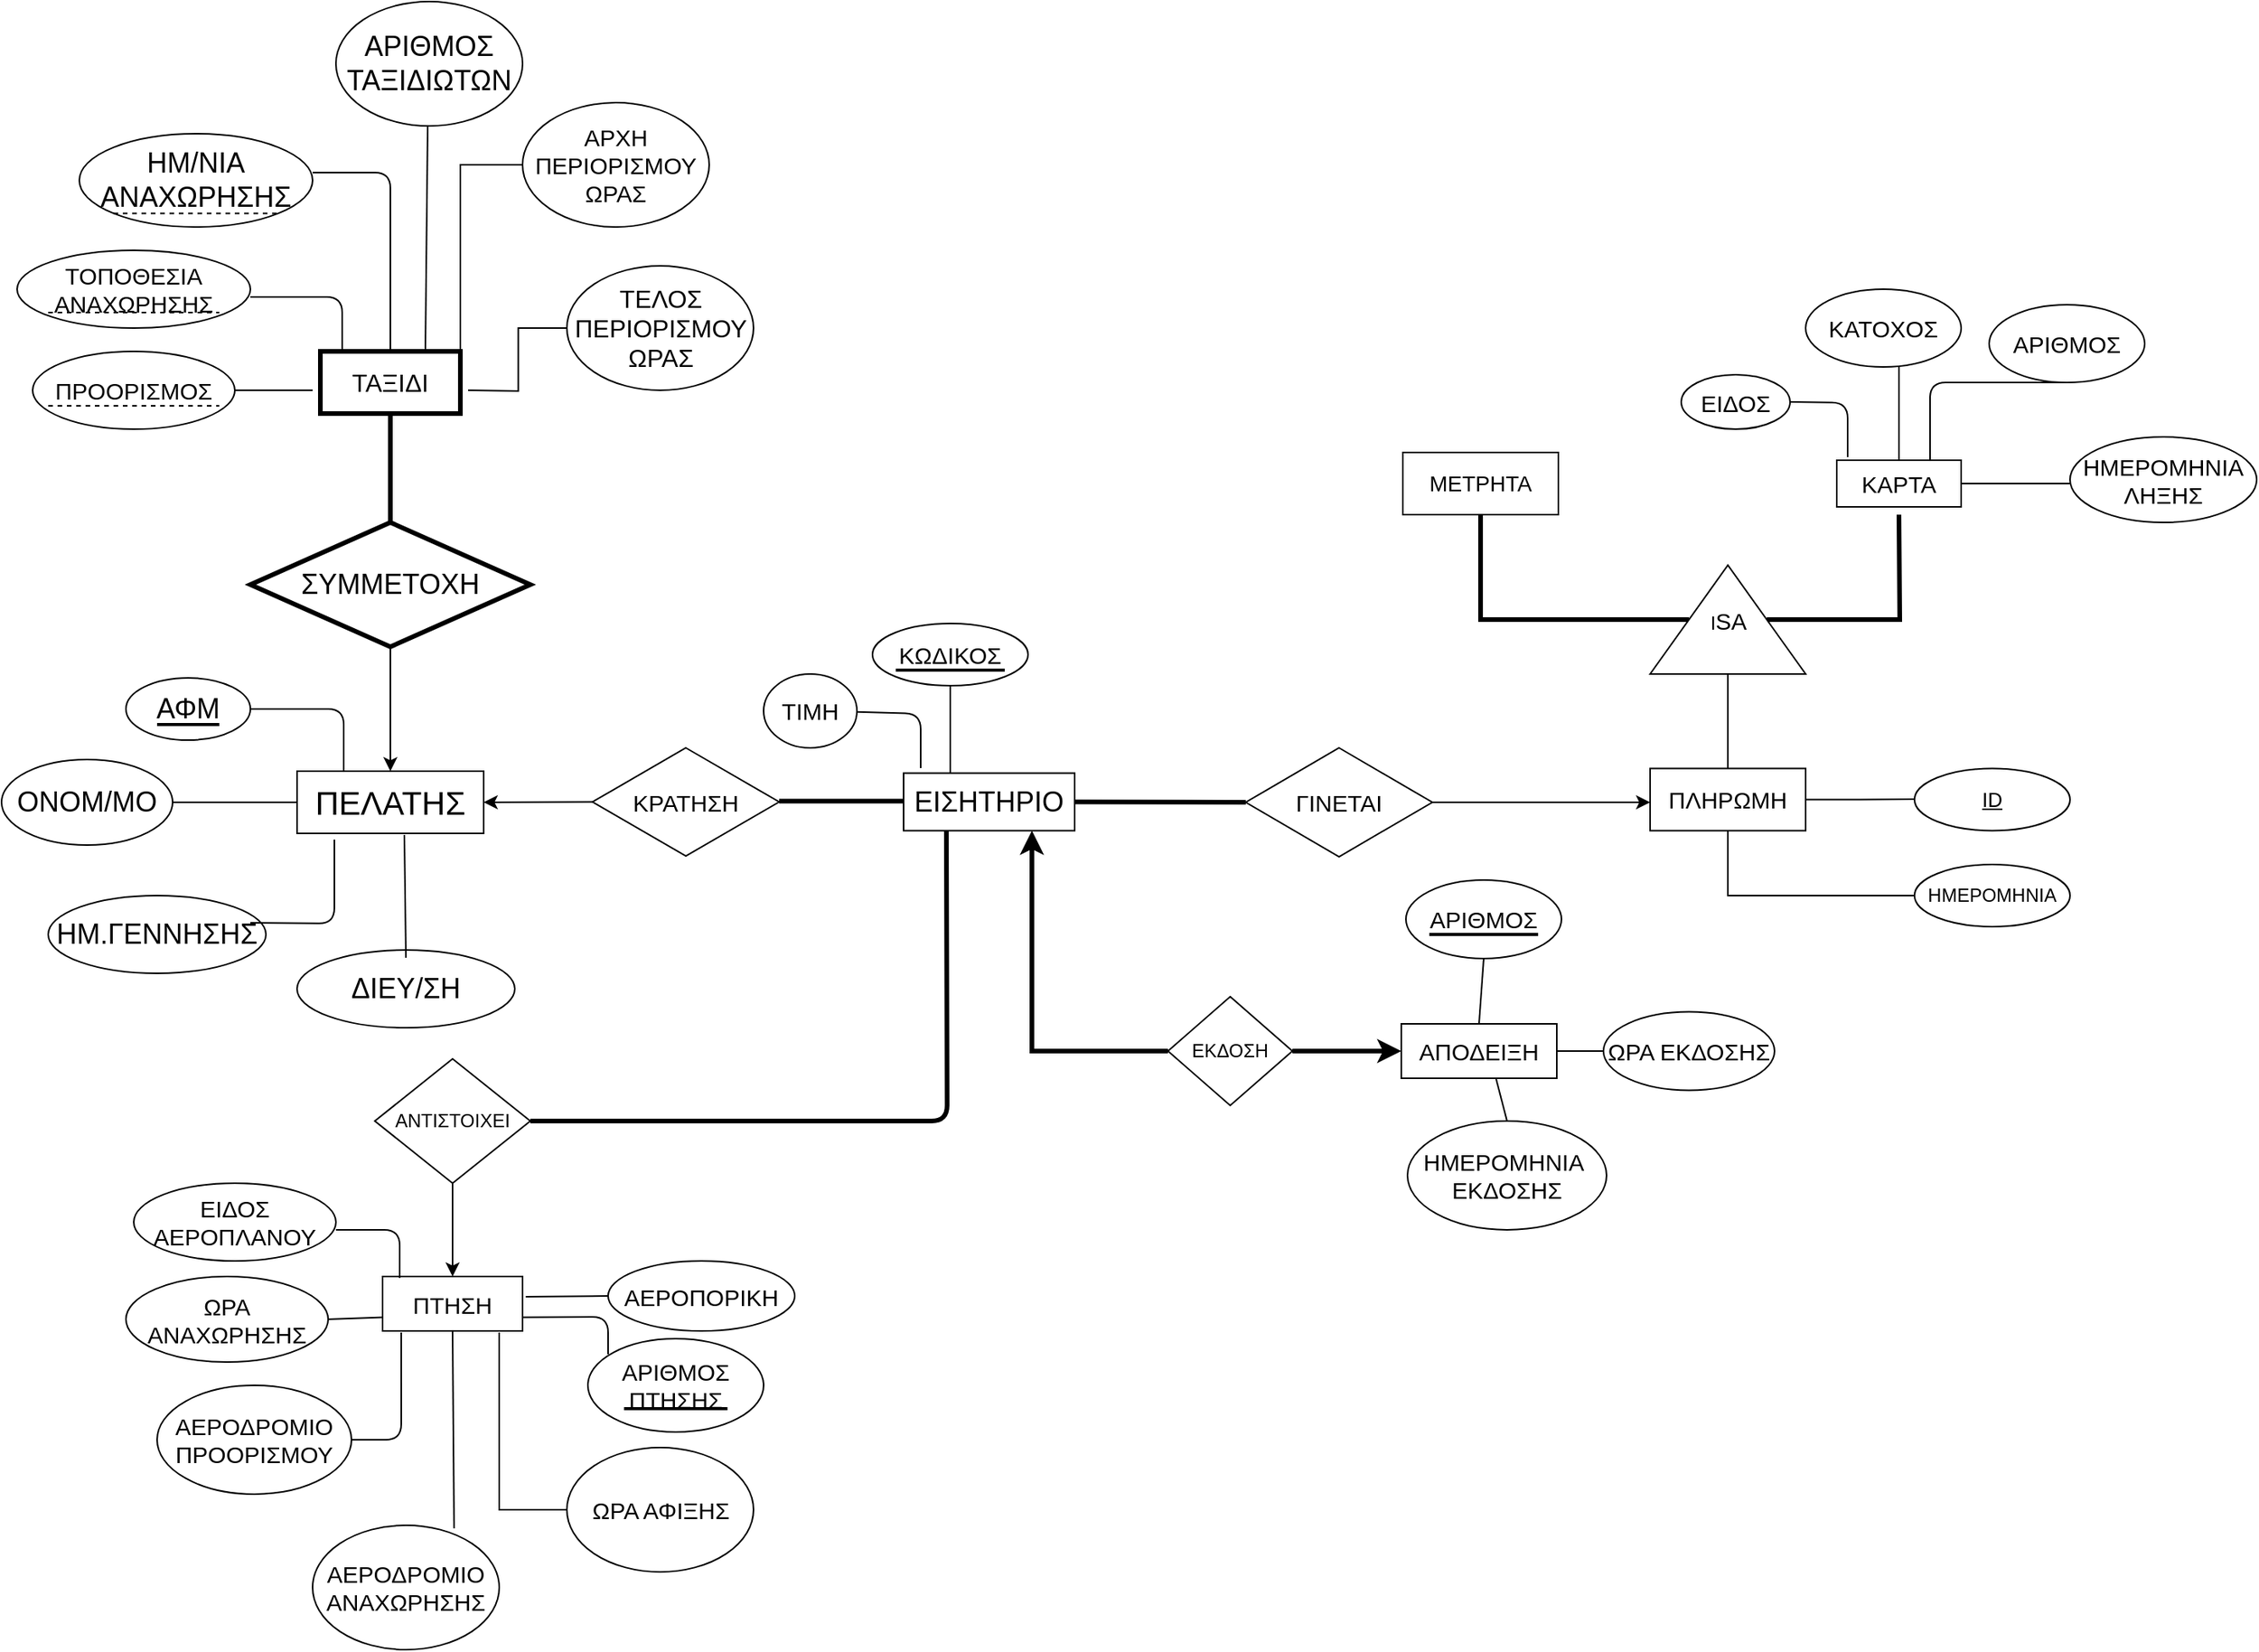 <mxfile version="12.9.10" type="device"><diagram id="C5RBs43oDa-KdzZeNtuy" name="Page-1"><mxGraphModel dx="2138" dy="3090" grid="1" gridSize="10" guides="1" tooltips="1" connect="1" arrows="1" fold="1" page="1" pageScale="1" pageWidth="827" pageHeight="1169" math="0" shadow="0"><root><mxCell id="WIyWlLk6GJQsqaUBKTNV-0"/><mxCell id="WIyWlLk6GJQsqaUBKTNV-1" parent="WIyWlLk6GJQsqaUBKTNV-0"/><object label="&lt;span style=&quot;font-size: 21px&quot;&gt;ΠΕΛΑΤΗΣ&lt;/span&gt;" id="xn7aMfUJWNYQKI85XY5O-0"><mxCell style="rounded=0;whiteSpace=wrap;html=1;fontSize=15;" parent="WIyWlLk6GJQsqaUBKTNV-1" vertex="1"><mxGeometry x="-300" y="-705" width="120" height="40" as="geometry"/></mxCell></object><mxCell id="xn7aMfUJWNYQKI85XY5O-7" value="ΑΦΜ" style="ellipse;whiteSpace=wrap;html=1;fontSize=18;" parent="WIyWlLk6GJQsqaUBKTNV-1" vertex="1"><mxGeometry x="-410" y="-765" width="80" height="40" as="geometry"/></mxCell><mxCell id="xn7aMfUJWNYQKI85XY5O-9" value="ΟΝΟΜ/ΜΟ" style="ellipse;whiteSpace=wrap;html=1;fontSize=18;" parent="WIyWlLk6GJQsqaUBKTNV-1" vertex="1"><mxGeometry x="-490" y="-712.5" width="110" height="55" as="geometry"/></mxCell><mxCell id="xn7aMfUJWNYQKI85XY5O-11" value="ΗΜ.ΓΕΝΝΗΣΗΣ" style="ellipse;whiteSpace=wrap;html=1;fontSize=18;" parent="WIyWlLk6GJQsqaUBKTNV-1" vertex="1"><mxGeometry x="-460" y="-625" width="140" height="50" as="geometry"/></mxCell><mxCell id="xn7aMfUJWNYQKI85XY5O-13" value="ΔΙΕΥ/ΣΗ" style="ellipse;whiteSpace=wrap;html=1;fontSize=18;" parent="WIyWlLk6GJQsqaUBKTNV-1" vertex="1"><mxGeometry x="-300" y="-590" width="140" height="50" as="geometry"/></mxCell><mxCell id="xn7aMfUJWNYQKI85XY5O-16" value="" style="endArrow=none;html=1;fontSize=18;entryX=0.25;entryY=0;entryDx=0;entryDy=0;" parent="WIyWlLk6GJQsqaUBKTNV-1" target="xn7aMfUJWNYQKI85XY5O-0" edge="1"><mxGeometry width="50" height="50" relative="1" as="geometry"><mxPoint x="-330" y="-745" as="sourcePoint"/><mxPoint x="-210" y="-745" as="targetPoint"/><Array as="points"><mxPoint x="-270" y="-745"/></Array></mxGeometry></mxCell><mxCell id="xn7aMfUJWNYQKI85XY5O-17" value="" style="endArrow=none;html=1;fontSize=18;entryX=0;entryY=0.5;entryDx=0;entryDy=0;exitX=1;exitY=0.5;exitDx=0;exitDy=0;" parent="WIyWlLk6GJQsqaUBKTNV-1" source="xn7aMfUJWNYQKI85XY5O-9" target="xn7aMfUJWNYQKI85XY5O-0" edge="1"><mxGeometry width="50" height="50" relative="1" as="geometry"><mxPoint x="-380" y="-675" as="sourcePoint"/><mxPoint x="-330" y="-725" as="targetPoint"/></mxGeometry></mxCell><mxCell id="xn7aMfUJWNYQKI85XY5O-18" value="" style="endArrow=none;html=1;fontSize=18;entryX=0.575;entryY=1.025;entryDx=0;entryDy=0;entryPerimeter=0;" parent="WIyWlLk6GJQsqaUBKTNV-1" target="xn7aMfUJWNYQKI85XY5O-0" edge="1"><mxGeometry width="50" height="50" relative="1" as="geometry"><mxPoint x="-230" y="-585" as="sourcePoint"/><mxPoint x="-180" y="-635" as="targetPoint"/></mxGeometry></mxCell><mxCell id="xn7aMfUJWNYQKI85XY5O-19" value="" style="endArrow=none;html=1;fontSize=18;entryX=0.2;entryY=1.1;entryDx=0;entryDy=0;entryPerimeter=0;" parent="WIyWlLk6GJQsqaUBKTNV-1" target="xn7aMfUJWNYQKI85XY5O-0" edge="1"><mxGeometry width="50" height="50" relative="1" as="geometry"><mxPoint x="-330" y="-607.5" as="sourcePoint"/><mxPoint x="-280" y="-607" as="targetPoint"/><Array as="points"><mxPoint x="-276" y="-607"/></Array></mxGeometry></mxCell><mxCell id="Ayx3AfRigwrmQQuGp9xw-17" style="edgeStyle=orthogonalEdgeStyle;rounded=0;orthogonalLoop=1;jettySize=auto;html=1;endArrow=classic;endFill=1;strokeColor=#000000;strokeWidth=1;startArrow=none;startFill=0;entryX=0.5;entryY=0;entryDx=0;entryDy=0;" parent="WIyWlLk6GJQsqaUBKTNV-1" source="xn7aMfUJWNYQKI85XY5O-21" target="xn7aMfUJWNYQKI85XY5O-0" edge="1"><mxGeometry relative="1" as="geometry"><mxPoint x="-240" y="-710" as="targetPoint"/></mxGeometry></mxCell><mxCell id="xn7aMfUJWNYQKI85XY5O-21" value="ΣΥΜΜΕΤΟΧΗ" style="rhombus;whiteSpace=wrap;html=1;fontSize=18;strokeWidth=3;" parent="WIyWlLk6GJQsqaUBKTNV-1" vertex="1"><mxGeometry x="-330" y="-865" width="180" height="80" as="geometry"/></mxCell><mxCell id="xn7aMfUJWNYQKI85XY5O-22" value="" style="endArrow=none;html=1;fontSize=18;" parent="WIyWlLk6GJQsqaUBKTNV-1" edge="1"><mxGeometry width="50" height="50" relative="1" as="geometry"><mxPoint x="-340" y="-950" as="sourcePoint"/><mxPoint x="-290" y="-950" as="targetPoint"/></mxGeometry></mxCell><mxCell id="Ayx3AfRigwrmQQuGp9xw-16" style="edgeStyle=orthogonalEdgeStyle;rounded=0;orthogonalLoop=1;jettySize=auto;html=1;entryX=0.5;entryY=0;entryDx=0;entryDy=0;fillColor=#d5e8d4;strokeColor=#000000;endArrow=none;endFill=0;strokeWidth=3;" parent="WIyWlLk6GJQsqaUBKTNV-1" source="xn7aMfUJWNYQKI85XY5O-24" target="xn7aMfUJWNYQKI85XY5O-21" edge="1"><mxGeometry relative="1" as="geometry"/></mxCell><mxCell id="xn7aMfUJWNYQKI85XY5O-24" value="&lt;font style=&quot;font-size: 16px&quot;&gt;ΤΑΞΙΔΙ&lt;/font&gt;" style="rounded=0;whiteSpace=wrap;html=1;strokeWidth=3;" parent="WIyWlLk6GJQsqaUBKTNV-1" vertex="1"><mxGeometry x="-285" y="-975" width="90" height="40" as="geometry"/></mxCell><mxCell id="xn7aMfUJWNYQKI85XY5O-27" value="&lt;font style=&quot;font-size: 15px&quot;&gt;ΠΡΟΟΡΙΣΜΟΣ&lt;/font&gt;" style="ellipse;whiteSpace=wrap;html=1;strokeWidth=1;fontSize=18;" parent="WIyWlLk6GJQsqaUBKTNV-1" vertex="1"><mxGeometry x="-470" y="-975" width="130" height="50" as="geometry"/></mxCell><mxCell id="xn7aMfUJWNYQKI85XY5O-29" value="&lt;font style=&quot;font-size: 15px&quot;&gt;ΤΟΠΟΘΕΣΙΑ ΑΝΑΧΩΡΗΣΗΣ&lt;/font&gt;" style="ellipse;whiteSpace=wrap;html=1;" parent="WIyWlLk6GJQsqaUBKTNV-1" vertex="1"><mxGeometry x="-480" y="-1040" width="150" height="50" as="geometry"/></mxCell><mxCell id="xn7aMfUJWNYQKI85XY5O-31" value="" style="endArrow=none;html=1;fontSize=18;entryX=0.156;entryY=-0.025;entryDx=0;entryDy=0;entryPerimeter=0;" parent="WIyWlLk6GJQsqaUBKTNV-1" target="xn7aMfUJWNYQKI85XY5O-24" edge="1"><mxGeometry width="50" height="50" relative="1" as="geometry"><mxPoint x="-330" y="-1010" as="sourcePoint"/><mxPoint x="-270" y="-1010" as="targetPoint"/><Array as="points"><mxPoint x="-271" y="-1010"/></Array></mxGeometry></mxCell><mxCell id="xn7aMfUJWNYQKI85XY5O-35" value="" style="endArrow=none;html=1;fontSize=18;exitX=0.75;exitY=0;exitDx=0;exitDy=0;" parent="WIyWlLk6GJQsqaUBKTNV-1" source="xn7aMfUJWNYQKI85XY5O-24" edge="1"><mxGeometry width="50" height="50" relative="1" as="geometry"><mxPoint x="-230" y="-1060" as="sourcePoint"/><mxPoint x="-216" y="-1120" as="targetPoint"/></mxGeometry></mxCell><mxCell id="xn7aMfUJWNYQKI85XY5O-36" value="" style="endArrow=none;html=1;fontSize=18;entryX=0.5;entryY=0;entryDx=0;entryDy=0;" parent="WIyWlLk6GJQsqaUBKTNV-1" target="xn7aMfUJWNYQKI85XY5O-24" edge="1"><mxGeometry width="50" height="50" relative="1" as="geometry"><mxPoint x="-290" y="-1090" as="sourcePoint"/><mxPoint x="-230" y="-1090" as="targetPoint"/><Array as="points"><mxPoint x="-240" y="-1090"/></Array></mxGeometry></mxCell><mxCell id="xn7aMfUJWNYQKI85XY5O-38" value="ΗΜ/ΝΙΑ ΑΝΑΧΩΡΗΣΗΣ" style="ellipse;whiteSpace=wrap;html=1;strokeWidth=1;fontSize=18;" parent="WIyWlLk6GJQsqaUBKTNV-1" vertex="1"><mxGeometry x="-440" y="-1115" width="150" height="60" as="geometry"/></mxCell><mxCell id="xn7aMfUJWNYQKI85XY5O-40" value="ΑΡΙΘΜΟΣ ΤΑΞΙΔΙΩΤΩΝ" style="ellipse;whiteSpace=wrap;html=1;strokeWidth=1;fontSize=18;" parent="WIyWlLk6GJQsqaUBKTNV-1" vertex="1"><mxGeometry x="-275" y="-1200" width="120" height="80" as="geometry"/></mxCell><mxCell id="xn7aMfUJWNYQKI85XY5O-47" value="&lt;font style=&quot;font-size: 15px&quot;&gt;ΚΡΑΤΗΣΗ&lt;/font&gt;" style="rhombus;whiteSpace=wrap;html=1;" parent="WIyWlLk6GJQsqaUBKTNV-1" vertex="1"><mxGeometry x="-110" y="-720" width="120" height="69.5" as="geometry"/></mxCell><mxCell id="xn7aMfUJWNYQKI85XY5O-48" value="" style="endArrow=none;html=1;fontSize=18;strokeWidth=3;" parent="WIyWlLk6GJQsqaUBKTNV-1" edge="1"><mxGeometry width="50" height="50" relative="1" as="geometry"><mxPoint x="10" y="-685.75" as="sourcePoint"/><mxPoint x="90" y="-685.75" as="targetPoint"/></mxGeometry></mxCell><mxCell id="xn7aMfUJWNYQKI85XY5O-49" value="ΕΙΣΗΤΗΡΙΟ" style="rounded=0;whiteSpace=wrap;html=1;strokeWidth=1;fontSize=18;" parent="WIyWlLk6GJQsqaUBKTNV-1" vertex="1"><mxGeometry x="90" y="-703.75" width="110" height="37" as="geometry"/></mxCell><mxCell id="xn7aMfUJWNYQKI85XY5O-50" value="" style="endArrow=none;html=1;fontSize=18;exitX=0.1;exitY=-0.088;exitDx=0;exitDy=0;exitPerimeter=0;" parent="WIyWlLk6GJQsqaUBKTNV-1" source="xn7aMfUJWNYQKI85XY5O-49" target="xn7aMfUJWNYQKI85XY5O-51" edge="1"><mxGeometry width="50" height="50" relative="1" as="geometry"><mxPoint x="90" y="-703.75" as="sourcePoint"/><mxPoint x="60" y="-740" as="targetPoint"/><Array as="points"><mxPoint x="101" y="-742"/></Array></mxGeometry></mxCell><mxCell id="xn7aMfUJWNYQKI85XY5O-51" value="&lt;font style=&quot;font-size: 15px&quot;&gt;ΤΙΜΗ&lt;/font&gt;" style="ellipse;whiteSpace=wrap;html=1;" parent="WIyWlLk6GJQsqaUBKTNV-1" vertex="1"><mxGeometry y="-767.5" width="60" height="47.5" as="geometry"/></mxCell><mxCell id="xn7aMfUJWNYQKI85XY5O-52" value="" style="endArrow=none;html=1;fontSize=18;" parent="WIyWlLk6GJQsqaUBKTNV-1" target="xn7aMfUJWNYQKI85XY5O-53" edge="1"><mxGeometry width="50" height="50" relative="1" as="geometry"><mxPoint x="120" y="-703.75" as="sourcePoint"/><mxPoint x="120" y="-770" as="targetPoint"/></mxGeometry></mxCell><mxCell id="xn7aMfUJWNYQKI85XY5O-53" value="&lt;font style=&quot;font-size: 15px&quot;&gt;ΚΩΔΙΚΟΣ&lt;/font&gt;" style="ellipse;whiteSpace=wrap;html=1;" parent="WIyWlLk6GJQsqaUBKTNV-1" vertex="1"><mxGeometry x="70" y="-800" width="100" height="40" as="geometry"/></mxCell><mxCell id="xn7aMfUJWNYQKI85XY5O-55" value="ΑΝΤΙΣΤΟΙΧΕΙ" style="rhombus;whiteSpace=wrap;html=1;" parent="WIyWlLk6GJQsqaUBKTNV-1" vertex="1"><mxGeometry x="-250" y="-520" width="100" height="80" as="geometry"/></mxCell><mxCell id="xn7aMfUJWNYQKI85XY5O-58" value="ΠΤΗΣΗ" style="rounded=0;whiteSpace=wrap;html=1;fontSize=15;" parent="WIyWlLk6GJQsqaUBKTNV-1" vertex="1"><mxGeometry x="-245" y="-380" width="90" height="35" as="geometry"/></mxCell><mxCell id="xn7aMfUJWNYQKI85XY5O-60" value="ΕΙΔΟΣ ΑΕΡΟΠΛΑΝΟΥ" style="ellipse;whiteSpace=wrap;html=1;strokeWidth=1;fontSize=15;" parent="WIyWlLk6GJQsqaUBKTNV-1" vertex="1"><mxGeometry x="-405" y="-440" width="130" height="50" as="geometry"/></mxCell><mxCell id="xn7aMfUJWNYQKI85XY5O-61" value="" style="endArrow=none;html=1;fontSize=15;entryX=0;entryY=0.75;entryDx=0;entryDy=0;exitX=1;exitY=0.5;exitDx=0;exitDy=0;" parent="WIyWlLk6GJQsqaUBKTNV-1" source="xn7aMfUJWNYQKI85XY5O-64" target="xn7aMfUJWNYQKI85XY5O-58" edge="1"><mxGeometry width="50" height="50" relative="1" as="geometry"><mxPoint x="-295" y="-350" as="sourcePoint"/><mxPoint x="-245" y="-400" as="targetPoint"/></mxGeometry></mxCell><mxCell id="xn7aMfUJWNYQKI85XY5O-62" value="" style="endArrow=none;html=1;fontSize=15;entryX=0.122;entryY=0.029;entryDx=0;entryDy=0;entryPerimeter=0;" parent="WIyWlLk6GJQsqaUBKTNV-1" target="xn7aMfUJWNYQKI85XY5O-58" edge="1"><mxGeometry width="50" height="50" relative="1" as="geometry"><mxPoint x="-275" y="-410" as="sourcePoint"/><mxPoint x="-225" y="-460" as="targetPoint"/><Array as="points"><mxPoint x="-234" y="-410"/></Array></mxGeometry></mxCell><mxCell id="xn7aMfUJWNYQKI85XY5O-64" value="ΩΡΑ ΑΝΑΧΩΡΗΣΗΣ" style="ellipse;whiteSpace=wrap;html=1;strokeWidth=1;fontSize=15;" parent="WIyWlLk6GJQsqaUBKTNV-1" vertex="1"><mxGeometry x="-410" y="-380" width="130" height="55" as="geometry"/></mxCell><mxCell id="xn7aMfUJWNYQKI85XY5O-65" value="ΑΕΡΟΔΡΟΜΙΟ ΠΡΟΟΡΙΣΜΟΥ" style="ellipse;whiteSpace=wrap;html=1;strokeWidth=1;fontSize=15;" parent="WIyWlLk6GJQsqaUBKTNV-1" vertex="1"><mxGeometry x="-390" y="-310" width="125" height="70" as="geometry"/></mxCell><mxCell id="xn7aMfUJWNYQKI85XY5O-66" value="" style="endArrow=none;html=1;fontSize=15;entryX=0.133;entryY=1.029;entryDx=0;entryDy=0;entryPerimeter=0;exitX=1;exitY=0.5;exitDx=0;exitDy=0;" parent="WIyWlLk6GJQsqaUBKTNV-1" source="xn7aMfUJWNYQKI85XY5O-65" target="xn7aMfUJWNYQKI85XY5O-58" edge="1"><mxGeometry width="50" height="50" relative="1" as="geometry"><mxPoint x="-270" y="-260" as="sourcePoint"/><mxPoint x="-230" y="-310" as="targetPoint"/><Array as="points"><mxPoint x="-233" y="-275"/></Array></mxGeometry></mxCell><mxCell id="xn7aMfUJWNYQKI85XY5O-69" value="ΑΕΡΟΔΡΟΜΙΟ ΑΝΑΧΩΡΗΣΗΣ" style="ellipse;whiteSpace=wrap;html=1;strokeWidth=1;fontSize=15;" parent="WIyWlLk6GJQsqaUBKTNV-1" vertex="1"><mxGeometry x="-290" y="-220" width="120" height="80" as="geometry"/></mxCell><mxCell id="xn7aMfUJWNYQKI85XY5O-70" value="" style="endArrow=none;html=1;fontSize=15;entryX=0.5;entryY=1;entryDx=0;entryDy=0;exitX=0.758;exitY=0.025;exitDx=0;exitDy=0;exitPerimeter=0;" parent="WIyWlLk6GJQsqaUBKTNV-1" source="xn7aMfUJWNYQKI85XY5O-69" target="xn7aMfUJWNYQKI85XY5O-58" edge="1"><mxGeometry width="50" height="50" relative="1" as="geometry"><mxPoint x="-200" y="-270" as="sourcePoint"/><mxPoint x="-155" y="-320" as="targetPoint"/></mxGeometry></mxCell><mxCell id="xn7aMfUJWNYQKI85XY5O-71" value="ΑΡΙΘΜΟΣ ΠΤΗΣΗΣ" style="ellipse;whiteSpace=wrap;html=1;strokeWidth=1;fontSize=15;" parent="WIyWlLk6GJQsqaUBKTNV-1" vertex="1"><mxGeometry x="-113" y="-340" width="113" height="60" as="geometry"/></mxCell><mxCell id="xn7aMfUJWNYQKI85XY5O-72" value="" style="endArrow=none;html=1;fontSize=15;entryX=1;entryY=0.75;entryDx=0;entryDy=0;" parent="WIyWlLk6GJQsqaUBKTNV-1" target="xn7aMfUJWNYQKI85XY5O-58" edge="1"><mxGeometry width="50" height="50" relative="1" as="geometry"><mxPoint x="-100" y="-330" as="sourcePoint"/><mxPoint x="-155" y="-363.75" as="targetPoint"/><Array as="points"><mxPoint x="-100" y="-354"/></Array></mxGeometry></mxCell><mxCell id="xn7aMfUJWNYQKI85XY5O-73" value="ΑΕΡΟΠΟΡΙΚΗ" style="ellipse;whiteSpace=wrap;html=1;strokeWidth=1;fontSize=15;" parent="WIyWlLk6GJQsqaUBKTNV-1" vertex="1"><mxGeometry x="-100" y="-390" width="120" height="45" as="geometry"/></mxCell><mxCell id="xn7aMfUJWNYQKI85XY5O-74" value="" style="endArrow=none;html=1;fontSize=15;entryX=0;entryY=0.5;entryDx=0;entryDy=0;" parent="WIyWlLk6GJQsqaUBKTNV-1" target="xn7aMfUJWNYQKI85XY5O-73" edge="1"><mxGeometry width="50" height="50" relative="1" as="geometry"><mxPoint x="-153" y="-367" as="sourcePoint"/><mxPoint x="-103" y="-420" as="targetPoint"/></mxGeometry></mxCell><mxCell id="xn7aMfUJWNYQKI85XY5O-100" style="edgeStyle=orthogonalEdgeStyle;rounded=0;orthogonalLoop=1;jettySize=auto;html=1;entryX=0;entryY=0.5;entryDx=0;entryDy=0;strokeWidth=3;fontSize=15;" parent="WIyWlLk6GJQsqaUBKTNV-1" source="xn7aMfUJWNYQKI85XY5O-76" target="xn7aMfUJWNYQKI85XY5O-79" edge="1"><mxGeometry relative="1" as="geometry"/></mxCell><mxCell id="xn7aMfUJWNYQKI85XY5O-101" style="edgeStyle=orthogonalEdgeStyle;rounded=0;orthogonalLoop=1;jettySize=auto;html=1;entryX=0.75;entryY=1;entryDx=0;entryDy=0;strokeWidth=3;fontSize=15;" parent="WIyWlLk6GJQsqaUBKTNV-1" source="xn7aMfUJWNYQKI85XY5O-76" target="xn7aMfUJWNYQKI85XY5O-49" edge="1"><mxGeometry relative="1" as="geometry"/></mxCell><mxCell id="xn7aMfUJWNYQKI85XY5O-76" value="ΕΚΔΟΣΗ" style="rhombus;whiteSpace=wrap;html=1;" parent="WIyWlLk6GJQsqaUBKTNV-1" vertex="1"><mxGeometry x="260" y="-560" width="80" height="70" as="geometry"/></mxCell><mxCell id="xn7aMfUJWNYQKI85XY5O-79" value="ΑΠΟΔΕΙΞΗ" style="rounded=0;whiteSpace=wrap;html=1;strokeWidth=1;fontSize=15;" parent="WIyWlLk6GJQsqaUBKTNV-1" vertex="1"><mxGeometry x="410" y="-542.5" width="100" height="35" as="geometry"/></mxCell><mxCell id="xn7aMfUJWNYQKI85XY5O-81" value="ΑΡΙΘΜΟΣ" style="ellipse;whiteSpace=wrap;html=1;strokeWidth=1;fontSize=15;" parent="WIyWlLk6GJQsqaUBKTNV-1" vertex="1"><mxGeometry x="413" y="-635" width="100" height="50.5" as="geometry"/></mxCell><mxCell id="xn7aMfUJWNYQKI85XY5O-82" value="" style="endArrow=none;html=1;fontSize=15;entryX=0.5;entryY=1;entryDx=0;entryDy=0;exitX=0.5;exitY=0;exitDx=0;exitDy=0;" parent="WIyWlLk6GJQsqaUBKTNV-1" source="xn7aMfUJWNYQKI85XY5O-79" target="xn7aMfUJWNYQKI85XY5O-81" edge="1"><mxGeometry width="50" height="50" relative="1" as="geometry"><mxPoint x="420" y="-542" as="sourcePoint"/><mxPoint x="480" y="-592.5" as="targetPoint"/></mxGeometry></mxCell><mxCell id="xn7aMfUJWNYQKI85XY5O-83" value="ΩΡΑ ΕΚΔΟΣΗΣ" style="ellipse;whiteSpace=wrap;html=1;strokeWidth=1;fontSize=15;" parent="WIyWlLk6GJQsqaUBKTNV-1" vertex="1"><mxGeometry x="540" y="-550.25" width="110" height="50.5" as="geometry"/></mxCell><mxCell id="xn7aMfUJWNYQKI85XY5O-84" value="" style="endArrow=none;html=1;fontSize=15;exitX=1;exitY=0.5;exitDx=0;exitDy=0;entryX=0;entryY=0.5;entryDx=0;entryDy=0;" parent="WIyWlLk6GJQsqaUBKTNV-1" source="xn7aMfUJWNYQKI85XY5O-79" target="xn7aMfUJWNYQKI85XY5O-83" edge="1"><mxGeometry width="50" height="50" relative="1" as="geometry"><mxPoint x="530" y="-560" as="sourcePoint"/><mxPoint x="580" y="-610" as="targetPoint"/></mxGeometry></mxCell><mxCell id="xn7aMfUJWNYQKI85XY5O-85" value="ΗΜΕΡΟΜΗΝΙΑ&amp;nbsp;&lt;br&gt;ΕΚΔΟΣΗΣ" style="ellipse;whiteSpace=wrap;html=1;strokeWidth=1;fontSize=15;" parent="WIyWlLk6GJQsqaUBKTNV-1" vertex="1"><mxGeometry x="414" y="-480" width="128" height="70" as="geometry"/></mxCell><mxCell id="xn7aMfUJWNYQKI85XY5O-86" value="" style="endArrow=none;html=1;fontSize=15;entryX=0.61;entryY=1.014;entryDx=0;entryDy=0;entryPerimeter=0;exitX=0.5;exitY=0;exitDx=0;exitDy=0;" parent="WIyWlLk6GJQsqaUBKTNV-1" source="xn7aMfUJWNYQKI85XY5O-85" target="xn7aMfUJWNYQKI85XY5O-79" edge="1"><mxGeometry width="50" height="50" relative="1" as="geometry"><mxPoint x="470" y="-470" as="sourcePoint"/><mxPoint x="520" y="-520" as="targetPoint"/></mxGeometry></mxCell><mxCell id="SWCoUhBeFzXGGPBFaTs--0" style="edgeStyle=orthogonalEdgeStyle;rounded=0;orthogonalLoop=1;jettySize=auto;html=1;" parent="WIyWlLk6GJQsqaUBKTNV-1" source="xn7aMfUJWNYQKI85XY5O-87" edge="1"><mxGeometry relative="1" as="geometry"><mxPoint x="570" y="-685" as="targetPoint"/></mxGeometry></mxCell><mxCell id="xn7aMfUJWNYQKI85XY5O-87" value="ΓΙΝΕΤΑΙ" style="rhombus;whiteSpace=wrap;html=1;strokeWidth=1;fontSize=15;" parent="WIyWlLk6GJQsqaUBKTNV-1" vertex="1"><mxGeometry x="310" y="-720" width="120" height="70" as="geometry"/></mxCell><mxCell id="xn7aMfUJWNYQKI85XY5O-88" value="" style="endArrow=none;html=1;fontSize=15;exitX=1;exitY=0.5;exitDx=0;exitDy=0;startArrow=none;startFill=0;strokeWidth=3;" parent="WIyWlLk6GJQsqaUBKTNV-1" source="xn7aMfUJWNYQKI85XY5O-49" edge="1"><mxGeometry width="50" height="50" relative="1" as="geometry"><mxPoint x="230" y="-680" as="sourcePoint"/><mxPoint x="310" y="-685" as="targetPoint"/><Array as="points"/></mxGeometry></mxCell><mxCell id="xn7aMfUJWNYQKI85XY5O-90" value="&lt;font style=&quot;font-size: 15px&quot;&gt;ΚΑΡΤΑ&lt;/font&gt;" style="rounded=0;whiteSpace=wrap;html=1;" parent="WIyWlLk6GJQsqaUBKTNV-1" vertex="1"><mxGeometry x="690" y="-905" width="80" height="30" as="geometry"/></mxCell><mxCell id="xn7aMfUJWNYQKI85XY5O-91" value="ΕΙΔΟΣ" style="ellipse;whiteSpace=wrap;html=1;strokeWidth=1;fontSize=15;" parent="WIyWlLk6GJQsqaUBKTNV-1" vertex="1"><mxGeometry x="590" y="-960" width="70" height="35" as="geometry"/></mxCell><mxCell id="xn7aMfUJWNYQKI85XY5O-92" value="" style="endArrow=none;html=1;fontSize=15;exitX=1;exitY=0.5;exitDx=0;exitDy=0;entryX=0.088;entryY=-0.067;entryDx=0;entryDy=0;entryPerimeter=0;" parent="WIyWlLk6GJQsqaUBKTNV-1" source="xn7aMfUJWNYQKI85XY5O-91" target="xn7aMfUJWNYQKI85XY5O-90" edge="1"><mxGeometry width="50" height="50" relative="1" as="geometry"><mxPoint x="680" y="-960" as="sourcePoint"/><mxPoint x="730" y="-1010" as="targetPoint"/><Array as="points"><mxPoint x="697" y="-942"/></Array></mxGeometry></mxCell><mxCell id="xn7aMfUJWNYQKI85XY5O-93" value="ΚΑΤΟΧΟΣ" style="ellipse;whiteSpace=wrap;html=1;strokeWidth=1;fontSize=15;" parent="WIyWlLk6GJQsqaUBKTNV-1" vertex="1"><mxGeometry x="670" y="-1015" width="100" height="50" as="geometry"/></mxCell><mxCell id="xn7aMfUJWNYQKI85XY5O-94" value="" style="endArrow=none;html=1;fontSize=15;exitX=0.5;exitY=0;exitDx=0;exitDy=0;entryX=0.6;entryY=1;entryDx=0;entryDy=0;entryPerimeter=0;" parent="WIyWlLk6GJQsqaUBKTNV-1" source="xn7aMfUJWNYQKI85XY5O-90" target="xn7aMfUJWNYQKI85XY5O-93" edge="1"><mxGeometry width="50" height="50" relative="1" as="geometry"><mxPoint x="720" y="-917.5" as="sourcePoint"/><mxPoint x="770" y="-967.5" as="targetPoint"/></mxGeometry></mxCell><mxCell id="xn7aMfUJWNYQKI85XY5O-95" value="ΑΡΙΘΜΟΣ" style="ellipse;whiteSpace=wrap;html=1;strokeWidth=1;fontSize=15;" parent="WIyWlLk6GJQsqaUBKTNV-1" vertex="1"><mxGeometry x="788" y="-1005" width="100" height="50" as="geometry"/></mxCell><mxCell id="xn7aMfUJWNYQKI85XY5O-96" value="" style="endArrow=none;html=1;fontSize=15;exitX=0.75;exitY=0;exitDx=0;exitDy=0;entryX=0.5;entryY=1;entryDx=0;entryDy=0;" parent="WIyWlLk6GJQsqaUBKTNV-1" source="xn7aMfUJWNYQKI85XY5O-90" target="xn7aMfUJWNYQKI85XY5O-95" edge="1"><mxGeometry width="50" height="50" relative="1" as="geometry"><mxPoint x="799" y="-875" as="sourcePoint"/><mxPoint x="849" y="-925" as="targetPoint"/><Array as="points"><mxPoint x="750" y="-955"/></Array></mxGeometry></mxCell><mxCell id="xn7aMfUJWNYQKI85XY5O-97" value="ΗΜΕΡΟΜΗΝΙΑ ΛΗΞΗΣ" style="ellipse;whiteSpace=wrap;html=1;strokeWidth=1;fontSize=15;" parent="WIyWlLk6GJQsqaUBKTNV-1" vertex="1"><mxGeometry x="840" y="-920" width="120" height="55" as="geometry"/></mxCell><mxCell id="xn7aMfUJWNYQKI85XY5O-98" value="" style="endArrow=none;html=1;fontSize=15;exitX=1;exitY=0.5;exitDx=0;exitDy=0;entryX=0;entryY=0.5;entryDx=0;entryDy=0;" parent="WIyWlLk6GJQsqaUBKTNV-1" source="xn7aMfUJWNYQKI85XY5O-90" edge="1"><mxGeometry width="50" height="50" relative="1" as="geometry"><mxPoint x="788" y="-880" as="sourcePoint"/><mxPoint x="840" y="-890" as="targetPoint"/></mxGeometry></mxCell><mxCell id="xn7aMfUJWNYQKI85XY5O-105" value="" style="endArrow=none;html=1;strokeWidth=3;fontSize=15;entryX=0.25;entryY=1;entryDx=0;entryDy=0;exitX=1;exitY=0.5;exitDx=0;exitDy=0;" parent="WIyWlLk6GJQsqaUBKTNV-1" source="xn7aMfUJWNYQKI85XY5O-55" target="xn7aMfUJWNYQKI85XY5O-49" edge="1"><mxGeometry width="50" height="50" relative="1" as="geometry"><mxPoint x="70" y="-590" as="sourcePoint"/><mxPoint x="120" y="-640" as="targetPoint"/><Array as="points"><mxPoint x="118" y="-480"/></Array></mxGeometry></mxCell><mxCell id="xn7aMfUJWNYQKI85XY5O-107" value="" style="endArrow=none;html=1;strokeWidth=1;fontSize=15;entryX=0;entryY=0.5;entryDx=0;entryDy=0;exitX=1;exitY=0.5;exitDx=0;exitDy=0;startArrow=classic;startFill=1;" parent="WIyWlLk6GJQsqaUBKTNV-1" source="xn7aMfUJWNYQKI85XY5O-0" target="xn7aMfUJWNYQKI85XY5O-47" edge="1"><mxGeometry width="50" height="50" relative="1" as="geometry"><mxPoint x="-180" y="-675" as="sourcePoint"/><mxPoint x="-130" y="-725" as="targetPoint"/></mxGeometry></mxCell><mxCell id="xn7aMfUJWNYQKI85XY5O-109" value="" style="endArrow=classic;html=1;strokeWidth=1;fontSize=15;exitX=0.5;exitY=1;exitDx=0;exitDy=0;entryX=0.5;entryY=0;entryDx=0;entryDy=0;" parent="WIyWlLk6GJQsqaUBKTNV-1" source="xn7aMfUJWNYQKI85XY5O-55" target="xn7aMfUJWNYQKI85XY5O-58" edge="1"><mxGeometry width="50" height="50" relative="1" as="geometry"><mxPoint x="-170" y="-400" as="sourcePoint"/><mxPoint x="-120" y="-450" as="targetPoint"/></mxGeometry></mxCell><mxCell id="Ayx3AfRigwrmQQuGp9xw-0" value="" style="line;strokeWidth=2;html=1;" parent="WIyWlLk6GJQsqaUBKTNV-1" vertex="1"><mxGeometry x="-390" y="-740" width="40" height="10" as="geometry"/></mxCell><mxCell id="Ayx3AfRigwrmQQuGp9xw-1" value="" style="line;strokeWidth=2;html=1;" parent="WIyWlLk6GJQsqaUBKTNV-1" vertex="1"><mxGeometry x="85" y="-780" width="70" height="20" as="geometry"/></mxCell><mxCell id="Ayx3AfRigwrmQQuGp9xw-4" value="" style="line;strokeWidth=2;html=1;" parent="WIyWlLk6GJQsqaUBKTNV-1" vertex="1"><mxGeometry x="428" y="-605" width="70" height="10" as="geometry"/></mxCell><mxCell id="Ayx3AfRigwrmQQuGp9xw-6" value="" style="endArrow=none;dashed=1;html=1;entryX=1;entryY=1;entryDx=0;entryDy=0;exitX=0;exitY=1;exitDx=0;exitDy=0;" parent="WIyWlLk6GJQsqaUBKTNV-1" source="xn7aMfUJWNYQKI85XY5O-38" target="xn7aMfUJWNYQKI85XY5O-38" edge="1"><mxGeometry width="50" height="50" relative="1" as="geometry"><mxPoint x="-260" y="-1130" as="sourcePoint"/><mxPoint x="-200" y="-1130" as="targetPoint"/><Array as="points"/></mxGeometry></mxCell><mxCell id="Ayx3AfRigwrmQQuGp9xw-7" value="" style="endArrow=none;dashed=1;html=1;" parent="WIyWlLk6GJQsqaUBKTNV-1" edge="1"><mxGeometry width="50" height="50" relative="1" as="geometry"><mxPoint x="-460" y="-940" as="sourcePoint"/><mxPoint x="-350" y="-940" as="targetPoint"/></mxGeometry></mxCell><mxCell id="Ayx3AfRigwrmQQuGp9xw-22" style="edgeStyle=orthogonalEdgeStyle;rounded=0;orthogonalLoop=1;jettySize=auto;html=1;exitX=0;exitY=0.5;exitDx=0;exitDy=0;entryX=0.833;entryY=1.029;entryDx=0;entryDy=0;entryPerimeter=0;startArrow=none;startFill=0;endArrow=none;endFill=0;strokeColor=#000000;strokeWidth=1;" parent="WIyWlLk6GJQsqaUBKTNV-1" source="Ayx3AfRigwrmQQuGp9xw-8" target="xn7aMfUJWNYQKI85XY5O-58" edge="1"><mxGeometry relative="1" as="geometry"/></mxCell><mxCell id="Ayx3AfRigwrmQQuGp9xw-8" value="ΩΡΑ ΑΦΙΞΗΣ" style="ellipse;whiteSpace=wrap;html=1;fontSize=15;" parent="WIyWlLk6GJQsqaUBKTNV-1" vertex="1"><mxGeometry x="-126.5" y="-270" width="120" height="80" as="geometry"/></mxCell><mxCell id="Ayx3AfRigwrmQQuGp9xw-12" value="" style="line;strokeWidth=2;html=1;" parent="WIyWlLk6GJQsqaUBKTNV-1" vertex="1"><mxGeometry x="-89.75" y="-300" width="66.5" height="10" as="geometry"/></mxCell><mxCell id="Ayx3AfRigwrmQQuGp9xw-25" style="edgeStyle=orthogonalEdgeStyle;rounded=0;orthogonalLoop=1;jettySize=auto;html=1;exitX=0;exitY=0.5;exitDx=0;exitDy=0;entryX=1;entryY=0;entryDx=0;entryDy=0;startArrow=none;startFill=0;endArrow=none;endFill=0;strokeColor=#000000;strokeWidth=1;" parent="WIyWlLk6GJQsqaUBKTNV-1" source="Ayx3AfRigwrmQQuGp9xw-23" target="xn7aMfUJWNYQKI85XY5O-24" edge="1"><mxGeometry relative="1" as="geometry"/></mxCell><mxCell id="Ayx3AfRigwrmQQuGp9xw-23" value="&lt;font style=&quot;font-size: 15px&quot;&gt;ΑΡΧΗ ΠΕΡΙΟΡΙΣΜΟΥ ΩΡΑΣ&lt;/font&gt;" style="ellipse;whiteSpace=wrap;html=1;strokeWidth=1;" parent="WIyWlLk6GJQsqaUBKTNV-1" vertex="1"><mxGeometry x="-155" y="-1135" width="120" height="80" as="geometry"/></mxCell><mxCell id="Ayx3AfRigwrmQQuGp9xw-26" style="edgeStyle=orthogonalEdgeStyle;rounded=0;orthogonalLoop=1;jettySize=auto;html=1;exitX=0;exitY=0.5;exitDx=0;exitDy=0;startArrow=none;startFill=0;endArrow=none;endFill=0;strokeColor=#000000;strokeWidth=1;" parent="WIyWlLk6GJQsqaUBKTNV-1" source="Ayx3AfRigwrmQQuGp9xw-24" edge="1"><mxGeometry relative="1" as="geometry"><mxPoint x="-190" y="-950" as="targetPoint"/></mxGeometry></mxCell><mxCell id="Ayx3AfRigwrmQQuGp9xw-24" value="&lt;font size=&quot;3&quot;&gt;ΤΕΛΟΣ ΠΕΡΙΟΡΙΣΜΟΥ ΩΡΑΣ&lt;/font&gt;" style="ellipse;whiteSpace=wrap;html=1;strokeWidth=1;" parent="WIyWlLk6GJQsqaUBKTNV-1" vertex="1"><mxGeometry x="-126.5" y="-1030" width="120" height="80" as="geometry"/></mxCell><mxCell id="Ayx3AfRigwrmQQuGp9xw-27" value="" style="endArrow=none;dashed=1;html=1;strokeColor=#000000;strokeWidth=1;" parent="WIyWlLk6GJQsqaUBKTNV-1" edge="1"><mxGeometry width="50" height="50" relative="1" as="geometry"><mxPoint x="-460" y="-1000" as="sourcePoint"/><mxPoint x="-350" y="-1000" as="targetPoint"/></mxGeometry></mxCell><mxCell id="SWCoUhBeFzXGGPBFaTs--7" style="edgeStyle=orthogonalEdgeStyle;rounded=0;orthogonalLoop=1;jettySize=auto;html=1;exitX=0.5;exitY=0;exitDx=0;exitDy=0;entryX=0.5;entryY=1;entryDx=0;entryDy=0;entryPerimeter=0;endArrow=none;endFill=0;strokeWidth=1;" parent="WIyWlLk6GJQsqaUBKTNV-1" source="SWCoUhBeFzXGGPBFaTs--4" target="SWCoUhBeFzXGGPBFaTs--5" edge="1"><mxGeometry relative="1" as="geometry"/></mxCell><mxCell id="SWCoUhBeFzXGGPBFaTs--11" style="edgeStyle=orthogonalEdgeStyle;rounded=0;orthogonalLoop=1;jettySize=auto;html=1;exitX=1;exitY=0.5;exitDx=0;exitDy=0;endArrow=none;endFill=0;strokeWidth=1;" parent="WIyWlLk6GJQsqaUBKTNV-1" source="SWCoUhBeFzXGGPBFaTs--4" edge="1"><mxGeometry relative="1" as="geometry"><mxPoint x="740" y="-687" as="targetPoint"/></mxGeometry></mxCell><mxCell id="SWCoUhBeFzXGGPBFaTs--17" style="edgeStyle=orthogonalEdgeStyle;rounded=0;orthogonalLoop=1;jettySize=auto;html=1;exitX=0.5;exitY=1;exitDx=0;exitDy=0;entryX=0;entryY=0.5;entryDx=0;entryDy=0;endArrow=none;endFill=0;strokeWidth=1;" parent="WIyWlLk6GJQsqaUBKTNV-1" source="SWCoUhBeFzXGGPBFaTs--4" target="SWCoUhBeFzXGGPBFaTs--16" edge="1"><mxGeometry relative="1" as="geometry"/></mxCell><mxCell id="SWCoUhBeFzXGGPBFaTs--4" value="&lt;font style=&quot;font-size: 15px&quot;&gt;ΠΛΗΡΩΜΗ&lt;/font&gt;" style="whiteSpace=wrap;html=1;align=center;" parent="WIyWlLk6GJQsqaUBKTNV-1" vertex="1"><mxGeometry x="570" y="-706.75" width="100" height="40" as="geometry"/></mxCell><mxCell id="SWCoUhBeFzXGGPBFaTs--10" style="edgeStyle=orthogonalEdgeStyle;rounded=0;orthogonalLoop=1;jettySize=auto;html=1;exitX=0;exitY=0;exitDx=75;exitDy=35;exitPerimeter=0;endArrow=none;endFill=0;strokeWidth=3;" parent="WIyWlLk6GJQsqaUBKTNV-1" source="SWCoUhBeFzXGGPBFaTs--5" edge="1"><mxGeometry relative="1" as="geometry"><mxPoint x="730" y="-870" as="targetPoint"/></mxGeometry></mxCell><mxCell id="SWCoUhBeFzXGGPBFaTs--18" style="edgeStyle=orthogonalEdgeStyle;rounded=0;orthogonalLoop=1;jettySize=auto;html=1;exitX=0;exitY=0;exitDx=25;exitDy=35;exitPerimeter=0;endArrow=none;endFill=0;strokeWidth=3;" parent="WIyWlLk6GJQsqaUBKTNV-1" source="SWCoUhBeFzXGGPBFaTs--5" target="SWCoUhBeFzXGGPBFaTs--19" edge="1"><mxGeometry relative="1" as="geometry"><mxPoint x="460" y="-890" as="targetPoint"/></mxGeometry></mxCell><mxCell id="SWCoUhBeFzXGGPBFaTs--5" value="I&lt;font style=&quot;font-size: 15px&quot;&gt;SA&lt;/font&gt;" style="verticalLabelPosition=middle;verticalAlign=middle;html=1;shape=mxgraph.basic.acute_triangle;dx=0.5;gradientColor=none;labelPosition=center;align=center;" parent="WIyWlLk6GJQsqaUBKTNV-1" vertex="1"><mxGeometry x="570" y="-837.5" width="100" height="70" as="geometry"/></mxCell><mxCell id="SWCoUhBeFzXGGPBFaTs--15" value="&lt;font style=&quot;font-size: 13px&quot;&gt;&lt;u&gt;ID&lt;/u&gt;&lt;/font&gt;" style="ellipse;whiteSpace=wrap;html=1;align=center;gradientColor=none;" parent="WIyWlLk6GJQsqaUBKTNV-1" vertex="1"><mxGeometry x="740" y="-706.75" width="100" height="40" as="geometry"/></mxCell><mxCell id="SWCoUhBeFzXGGPBFaTs--16" value="ΗΜΕΡΟΜΗΝΙΑ" style="ellipse;whiteSpace=wrap;html=1;align=center;gradientColor=none;" parent="WIyWlLk6GJQsqaUBKTNV-1" vertex="1"><mxGeometry x="740" y="-645" width="100" height="40" as="geometry"/></mxCell><mxCell id="SWCoUhBeFzXGGPBFaTs--19" value="&lt;font style=&quot;font-size: 14px&quot;&gt;ΜΕΤΡΗΤΑ&lt;br&gt;&lt;/font&gt;" style="whiteSpace=wrap;html=1;align=center;" parent="WIyWlLk6GJQsqaUBKTNV-1" vertex="1"><mxGeometry x="411" y="-910" width="100" height="40" as="geometry"/></mxCell></root></mxGraphModel></diagram></mxfile>